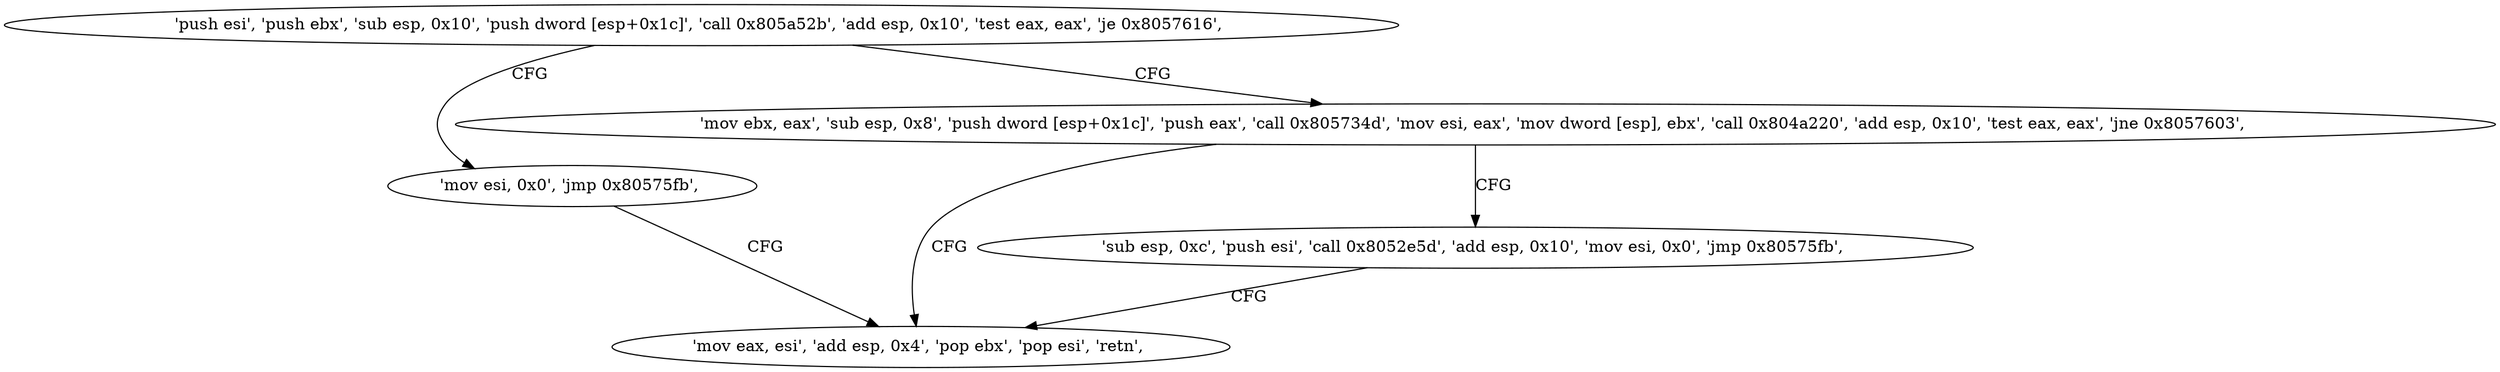 digraph "func" {
"134575558" [label = "'push esi', 'push ebx', 'sub esp, 0x10', 'push dword [esp+0x1c]', 'call 0x805a52b', 'add esp, 0x10', 'test eax, eax', 'je 0x8057616', " ]
"134575638" [label = "'mov esi, 0x0', 'jmp 0x80575fb', " ]
"134575579" [label = "'mov ebx, eax', 'sub esp, 0x8', 'push dword [esp+0x1c]', 'push eax', 'call 0x805734d', 'mov esi, eax', 'mov dword [esp], ebx', 'call 0x804a220', 'add esp, 0x10', 'test eax, eax', 'jne 0x8057603', " ]
"134575611" [label = "'mov eax, esi', 'add esp, 0x4', 'pop ebx', 'pop esi', 'retn', " ]
"134575619" [label = "'sub esp, 0xc', 'push esi', 'call 0x8052e5d', 'add esp, 0x10', 'mov esi, 0x0', 'jmp 0x80575fb', " ]
"134575558" -> "134575638" [ label = "CFG" ]
"134575558" -> "134575579" [ label = "CFG" ]
"134575638" -> "134575611" [ label = "CFG" ]
"134575579" -> "134575619" [ label = "CFG" ]
"134575579" -> "134575611" [ label = "CFG" ]
"134575619" -> "134575611" [ label = "CFG" ]
}
